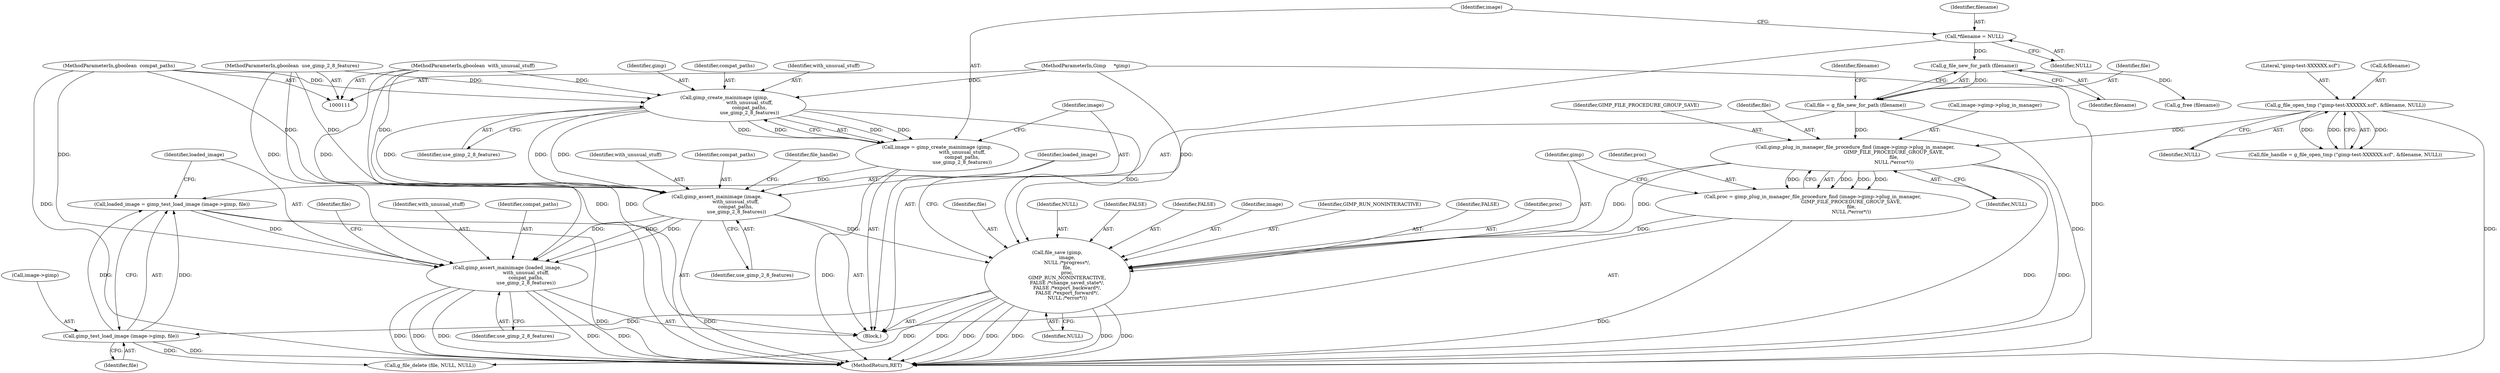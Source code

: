 digraph "0_gimp_c21eff4b031acb04fb4dfce8bd5fdfecc2b6524f@API" {
"1000187" [label="(Call,gimp_assert_mainimage (loaded_image,\n                         with_unusual_stuff,\n                         compat_paths,\n                         use_gimp_2_8_features))"];
"1000180" [label="(Call,loaded_image = gimp_test_load_image (image->gimp, file))"];
"1000182" [label="(Call,gimp_test_load_image (image->gimp, file))"];
"1000169" [label="(Call,file_save (gimp,\n             image,\n             NULL /*progress*/,\n             file,\n             proc,\n             GIMP_RUN_NONINTERACTIVE,\n             FALSE /*change_saved_state*/,\n             FALSE /*export_backward*/,\n             FALSE /*export_forward*/,\n             NULL /*error*/))"];
"1000128" [label="(Call,gimp_create_mainimage (gimp,\n                                 with_unusual_stuff,\n                                 compat_paths,\n                                 use_gimp_2_8_features))"];
"1000112" [label="(MethodParameterIn,Gimp     *gimp)"];
"1000113" [label="(MethodParameterIn,gboolean  with_unusual_stuff)"];
"1000114" [label="(MethodParameterIn,gboolean  compat_paths)"];
"1000115" [label="(MethodParameterIn,gboolean  use_gimp_2_8_features)"];
"1000133" [label="(Call,gimp_assert_mainimage (image,\n                         with_unusual_stuff,\n                         compat_paths,\n                          use_gimp_2_8_features))"];
"1000126" [label="(Call,image = gimp_create_mainimage (gimp,\n                                 with_unusual_stuff,\n                                 compat_paths,\n                                 use_gimp_2_8_features))"];
"1000160" [label="(Call,gimp_plug_in_manager_file_procedure_find (image->gimp->plug_in_manager,\n                                                   GIMP_FILE_PROCEDURE_GROUP_SAVE,\n                                                   file,\n                                                   NULL /*error*/))"];
"1000152" [label="(Call,file = g_file_new_for_path (filename))"];
"1000154" [label="(Call,g_file_new_for_path (filename))"];
"1000121" [label="(Call,*filename = NULL)"];
"1000140" [label="(Call,g_file_open_tmp (\"gimp-test-XXXXXX.xcf\", &filename, NULL))"];
"1000158" [label="(Call,proc = gimp_plug_in_manager_file_procedure_find (image->gimp->plug_in_manager,\n                                                   GIMP_FILE_PROCEDURE_GROUP_SAVE,\n                                                   file,\n                                                   NULL /*error*/))"];
"1000121" [label="(Call,*filename = NULL)"];
"1000193" [label="(Identifier,file)"];
"1000160" [label="(Call,gimp_plug_in_manager_file_procedure_find (image->gimp->plug_in_manager,\n                                                   GIMP_FILE_PROCEDURE_GROUP_SAVE,\n                                                   file,\n                                                   NULL /*error*/))"];
"1000138" [label="(Call,file_handle = g_file_open_tmp (\"gimp-test-XXXXXX.xcf\", &filename, NULL))"];
"1000153" [label="(Identifier,file)"];
"1000126" [label="(Call,image = gimp_create_mainimage (gimp,\n                                 with_unusual_stuff,\n                                 compat_paths,\n                                 use_gimp_2_8_features))"];
"1000157" [label="(Identifier,filename)"];
"1000187" [label="(Call,gimp_assert_mainimage (loaded_image,\n                         with_unusual_stuff,\n                         compat_paths,\n                         use_gimp_2_8_features))"];
"1000179" [label="(Identifier,NULL)"];
"1000172" [label="(Identifier,NULL)"];
"1000158" [label="(Call,proc = gimp_plug_in_manager_file_procedure_find (image->gimp->plug_in_manager,\n                                                   GIMP_FILE_PROCEDURE_GROUP_SAVE,\n                                                   file,\n                                                   NULL /*error*/))"];
"1000183" [label="(Call,image->gimp)"];
"1000114" [label="(MethodParameterIn,gboolean  compat_paths)"];
"1000113" [label="(MethodParameterIn,gboolean  with_unusual_stuff)"];
"1000178" [label="(Identifier,FALSE)"];
"1000132" [label="(Identifier,use_gimp_2_8_features)"];
"1000177" [label="(Identifier,FALSE)"];
"1000112" [label="(MethodParameterIn,Gimp     *gimp)"];
"1000130" [label="(Identifier,with_unusual_stuff)"];
"1000180" [label="(Call,loaded_image = gimp_test_load_image (image->gimp, file))"];
"1000115" [label="(MethodParameterIn,gboolean  use_gimp_2_8_features)"];
"1000168" [label="(Identifier,NULL)"];
"1000140" [label="(Call,g_file_open_tmp (\"gimp-test-XXXXXX.xcf\", &filename, NULL))"];
"1000171" [label="(Identifier,image)"];
"1000169" [label="(Call,file_save (gimp,\n             image,\n             NULL /*progress*/,\n             file,\n             proc,\n             GIMP_RUN_NONINTERACTIVE,\n             FALSE /*change_saved_state*/,\n             FALSE /*export_backward*/,\n             FALSE /*export_forward*/,\n             NULL /*error*/))"];
"1000116" [label="(Block,)"];
"1000175" [label="(Identifier,GIMP_RUN_NONINTERACTIVE)"];
"1000129" [label="(Identifier,gimp)"];
"1000198" [label="(MethodReturn,RET)"];
"1000176" [label="(Identifier,FALSE)"];
"1000131" [label="(Identifier,compat_paths)"];
"1000137" [label="(Identifier,use_gimp_2_8_features)"];
"1000161" [label="(Call,image->gimp->plug_in_manager)"];
"1000135" [label="(Identifier,with_unusual_stuff)"];
"1000122" [label="(Identifier,filename)"];
"1000156" [label="(Call,g_free (filename))"];
"1000174" [label="(Identifier,proc)"];
"1000133" [label="(Call,gimp_assert_mainimage (image,\n                         with_unusual_stuff,\n                         compat_paths,\n                          use_gimp_2_8_features))"];
"1000188" [label="(Identifier,loaded_image)"];
"1000136" [label="(Identifier,compat_paths)"];
"1000181" [label="(Identifier,loaded_image)"];
"1000144" [label="(Identifier,NULL)"];
"1000142" [label="(Call,&filename)"];
"1000139" [label="(Identifier,file_handle)"];
"1000159" [label="(Identifier,proc)"];
"1000127" [label="(Identifier,image)"];
"1000154" [label="(Call,g_file_new_for_path (filename))"];
"1000155" [label="(Identifier,filename)"];
"1000182" [label="(Call,gimp_test_load_image (image->gimp, file))"];
"1000123" [label="(Identifier,NULL)"];
"1000166" [label="(Identifier,GIMP_FILE_PROCEDURE_GROUP_SAVE)"];
"1000152" [label="(Call,file = g_file_new_for_path (filename))"];
"1000167" [label="(Identifier,file)"];
"1000141" [label="(Literal,\"gimp-test-XXXXXX.xcf\")"];
"1000189" [label="(Identifier,with_unusual_stuff)"];
"1000191" [label="(Identifier,use_gimp_2_8_features)"];
"1000186" [label="(Identifier,file)"];
"1000170" [label="(Identifier,gimp)"];
"1000173" [label="(Identifier,file)"];
"1000128" [label="(Call,gimp_create_mainimage (gimp,\n                                 with_unusual_stuff,\n                                 compat_paths,\n                                 use_gimp_2_8_features))"];
"1000190" [label="(Identifier,compat_paths)"];
"1000192" [label="(Call,g_file_delete (file, NULL, NULL))"];
"1000134" [label="(Identifier,image)"];
"1000187" -> "1000116"  [label="AST: "];
"1000187" -> "1000191"  [label="CFG: "];
"1000188" -> "1000187"  [label="AST: "];
"1000189" -> "1000187"  [label="AST: "];
"1000190" -> "1000187"  [label="AST: "];
"1000191" -> "1000187"  [label="AST: "];
"1000193" -> "1000187"  [label="CFG: "];
"1000187" -> "1000198"  [label="DDG: "];
"1000187" -> "1000198"  [label="DDG: "];
"1000187" -> "1000198"  [label="DDG: "];
"1000187" -> "1000198"  [label="DDG: "];
"1000187" -> "1000198"  [label="DDG: "];
"1000180" -> "1000187"  [label="DDG: "];
"1000133" -> "1000187"  [label="DDG: "];
"1000133" -> "1000187"  [label="DDG: "];
"1000133" -> "1000187"  [label="DDG: "];
"1000113" -> "1000187"  [label="DDG: "];
"1000114" -> "1000187"  [label="DDG: "];
"1000115" -> "1000187"  [label="DDG: "];
"1000180" -> "1000116"  [label="AST: "];
"1000180" -> "1000182"  [label="CFG: "];
"1000181" -> "1000180"  [label="AST: "];
"1000182" -> "1000180"  [label="AST: "];
"1000188" -> "1000180"  [label="CFG: "];
"1000180" -> "1000198"  [label="DDG: "];
"1000182" -> "1000180"  [label="DDG: "];
"1000182" -> "1000180"  [label="DDG: "];
"1000182" -> "1000186"  [label="CFG: "];
"1000183" -> "1000182"  [label="AST: "];
"1000186" -> "1000182"  [label="AST: "];
"1000182" -> "1000198"  [label="DDG: "];
"1000169" -> "1000182"  [label="DDG: "];
"1000182" -> "1000192"  [label="DDG: "];
"1000169" -> "1000116"  [label="AST: "];
"1000169" -> "1000179"  [label="CFG: "];
"1000170" -> "1000169"  [label="AST: "];
"1000171" -> "1000169"  [label="AST: "];
"1000172" -> "1000169"  [label="AST: "];
"1000173" -> "1000169"  [label="AST: "];
"1000174" -> "1000169"  [label="AST: "];
"1000175" -> "1000169"  [label="AST: "];
"1000176" -> "1000169"  [label="AST: "];
"1000177" -> "1000169"  [label="AST: "];
"1000178" -> "1000169"  [label="AST: "];
"1000179" -> "1000169"  [label="AST: "];
"1000181" -> "1000169"  [label="CFG: "];
"1000169" -> "1000198"  [label="DDG: "];
"1000169" -> "1000198"  [label="DDG: "];
"1000169" -> "1000198"  [label="DDG: "];
"1000169" -> "1000198"  [label="DDG: "];
"1000169" -> "1000198"  [label="DDG: "];
"1000169" -> "1000198"  [label="DDG: "];
"1000128" -> "1000169"  [label="DDG: "];
"1000112" -> "1000169"  [label="DDG: "];
"1000133" -> "1000169"  [label="DDG: "];
"1000160" -> "1000169"  [label="DDG: "];
"1000160" -> "1000169"  [label="DDG: "];
"1000158" -> "1000169"  [label="DDG: "];
"1000169" -> "1000192"  [label="DDG: "];
"1000128" -> "1000126"  [label="AST: "];
"1000128" -> "1000132"  [label="CFG: "];
"1000129" -> "1000128"  [label="AST: "];
"1000130" -> "1000128"  [label="AST: "];
"1000131" -> "1000128"  [label="AST: "];
"1000132" -> "1000128"  [label="AST: "];
"1000126" -> "1000128"  [label="CFG: "];
"1000128" -> "1000126"  [label="DDG: "];
"1000128" -> "1000126"  [label="DDG: "];
"1000128" -> "1000126"  [label="DDG: "];
"1000128" -> "1000126"  [label="DDG: "];
"1000112" -> "1000128"  [label="DDG: "];
"1000113" -> "1000128"  [label="DDG: "];
"1000114" -> "1000128"  [label="DDG: "];
"1000115" -> "1000128"  [label="DDG: "];
"1000128" -> "1000133"  [label="DDG: "];
"1000128" -> "1000133"  [label="DDG: "];
"1000128" -> "1000133"  [label="DDG: "];
"1000112" -> "1000111"  [label="AST: "];
"1000112" -> "1000198"  [label="DDG: "];
"1000113" -> "1000111"  [label="AST: "];
"1000113" -> "1000198"  [label="DDG: "];
"1000113" -> "1000133"  [label="DDG: "];
"1000114" -> "1000111"  [label="AST: "];
"1000114" -> "1000198"  [label="DDG: "];
"1000114" -> "1000133"  [label="DDG: "];
"1000115" -> "1000111"  [label="AST: "];
"1000115" -> "1000198"  [label="DDG: "];
"1000115" -> "1000133"  [label="DDG: "];
"1000133" -> "1000116"  [label="AST: "];
"1000133" -> "1000137"  [label="CFG: "];
"1000134" -> "1000133"  [label="AST: "];
"1000135" -> "1000133"  [label="AST: "];
"1000136" -> "1000133"  [label="AST: "];
"1000137" -> "1000133"  [label="AST: "];
"1000139" -> "1000133"  [label="CFG: "];
"1000133" -> "1000198"  [label="DDG: "];
"1000126" -> "1000133"  [label="DDG: "];
"1000126" -> "1000116"  [label="AST: "];
"1000127" -> "1000126"  [label="AST: "];
"1000134" -> "1000126"  [label="CFG: "];
"1000126" -> "1000198"  [label="DDG: "];
"1000160" -> "1000158"  [label="AST: "];
"1000160" -> "1000168"  [label="CFG: "];
"1000161" -> "1000160"  [label="AST: "];
"1000166" -> "1000160"  [label="AST: "];
"1000167" -> "1000160"  [label="AST: "];
"1000168" -> "1000160"  [label="AST: "];
"1000158" -> "1000160"  [label="CFG: "];
"1000160" -> "1000198"  [label="DDG: "];
"1000160" -> "1000198"  [label="DDG: "];
"1000160" -> "1000158"  [label="DDG: "];
"1000160" -> "1000158"  [label="DDG: "];
"1000160" -> "1000158"  [label="DDG: "];
"1000160" -> "1000158"  [label="DDG: "];
"1000152" -> "1000160"  [label="DDG: "];
"1000140" -> "1000160"  [label="DDG: "];
"1000152" -> "1000116"  [label="AST: "];
"1000152" -> "1000154"  [label="CFG: "];
"1000153" -> "1000152"  [label="AST: "];
"1000154" -> "1000152"  [label="AST: "];
"1000157" -> "1000152"  [label="CFG: "];
"1000152" -> "1000198"  [label="DDG: "];
"1000154" -> "1000152"  [label="DDG: "];
"1000154" -> "1000155"  [label="CFG: "];
"1000155" -> "1000154"  [label="AST: "];
"1000121" -> "1000154"  [label="DDG: "];
"1000154" -> "1000156"  [label="DDG: "];
"1000121" -> "1000116"  [label="AST: "];
"1000121" -> "1000123"  [label="CFG: "];
"1000122" -> "1000121"  [label="AST: "];
"1000123" -> "1000121"  [label="AST: "];
"1000127" -> "1000121"  [label="CFG: "];
"1000140" -> "1000138"  [label="AST: "];
"1000140" -> "1000144"  [label="CFG: "];
"1000141" -> "1000140"  [label="AST: "];
"1000142" -> "1000140"  [label="AST: "];
"1000144" -> "1000140"  [label="AST: "];
"1000138" -> "1000140"  [label="CFG: "];
"1000140" -> "1000198"  [label="DDG: "];
"1000140" -> "1000138"  [label="DDG: "];
"1000140" -> "1000138"  [label="DDG: "];
"1000140" -> "1000138"  [label="DDG: "];
"1000158" -> "1000116"  [label="AST: "];
"1000159" -> "1000158"  [label="AST: "];
"1000170" -> "1000158"  [label="CFG: "];
"1000158" -> "1000198"  [label="DDG: "];
}
